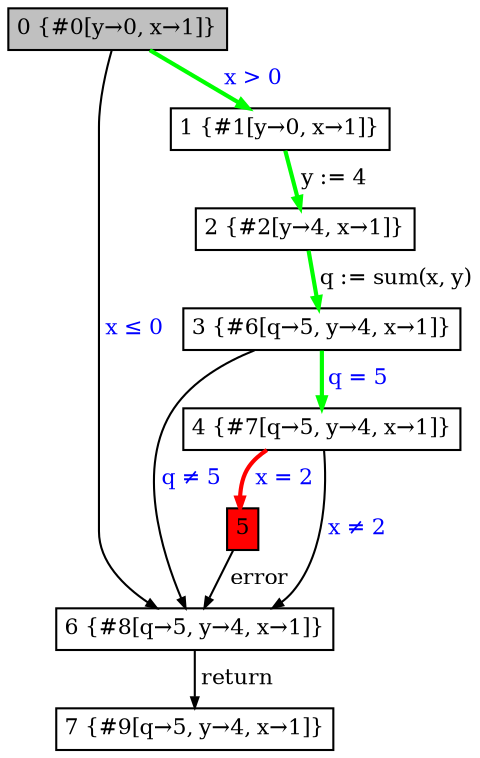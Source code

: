 digraph {
	ranksep=0.10
	nodesep=0.12
	node[fontsize=10.5,shape=box,height=0.02,width=0.02,margin="0.05,0.05"]
	edge[fontsize=10.5,arrowsize=0.5]

	0 [label="0 {#0[y→0, x→1]}",style=filled,fillcolor=gray]
	1 [label="7 {#9[q→5, y→4, x→1]}"]
	2 [label="5",style=filled,fillcolor=red]
	3 [label="2 {#2[y→4, x→1]}"]
	4 [label="6 {#8[q→5, y→4, x→1]}"]
	5 [label="3 {#6[q→5, y→4, x→1]}"]
	6 [label="4 {#7[q→5, y→4, x→1]}"]
	7 [label="1 {#1[y→0, x→1]}"]

	3->5[label=" q := sum(x, y)", color="#00FF00", style="bold"]
	6->2[label=" x = 2",fontcolor="#0000FF", color="#FF0000", style="bold"]
	2->4[label=" error"]
	7->3[label=" y := 4", color="#00FF00", style="bold"]
	5->6[label=" q = 5",fontcolor="#0000FF", color="#00FF00", style="bold"]
	6->4[label=" x ≠ 2",fontcolor="#0000FF"]
	5->4[label=" q ≠ 5",fontcolor="#0000FF"]
	0->4[label=" x ≤ 0",fontcolor="#0000FF"]
	4->1[label=" return"]
	0->7[label=" x > 0",fontcolor="#0000FF", color="#00FF00", style="bold"]
}